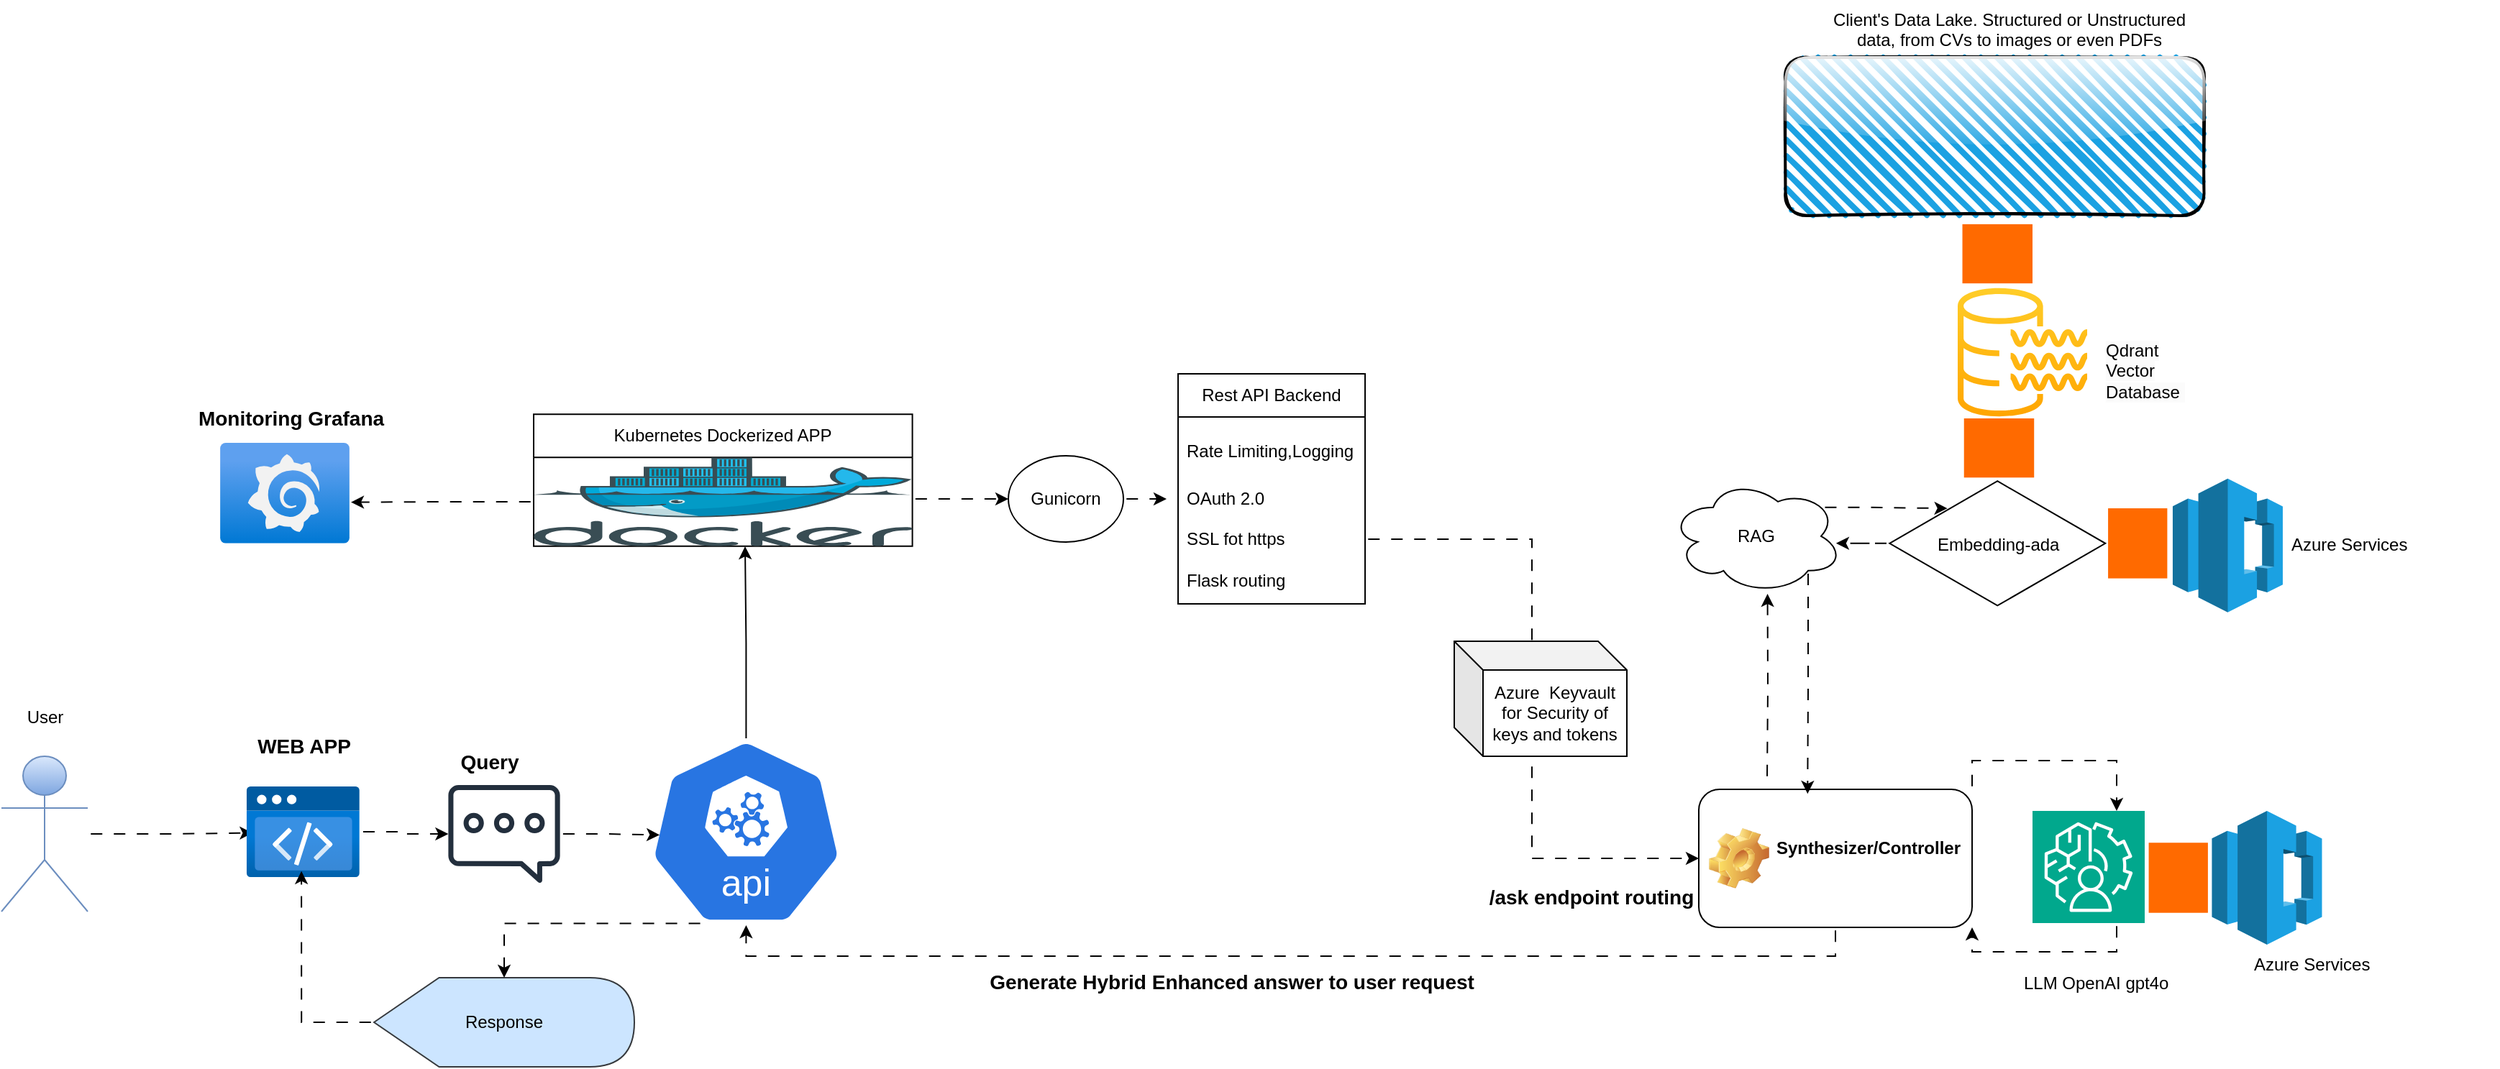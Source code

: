 <mxfile version="25.0.3">
  <diagram name="Σελίδα-1" id="T_3XYmSJssD-ToN54GJW">
    <mxGraphModel dx="2616" dy="2380" grid="1" gridSize="10" guides="1" tooltips="1" connect="1" arrows="1" fold="1" page="1" pageScale="1" pageWidth="827" pageHeight="1169" math="0" shadow="0">
      <root>
        <mxCell id="0" />
        <mxCell id="1" parent="0" />
        <mxCell id="5_4cI_H6_dj6_kQbT12G-96" value="" style="html=1;whiteSpace=wrap;aspect=fixed;shape=isoRectangle;" parent="1" vertex="1">
          <mxGeometry x="842.63" y="-747.09" width="150" height="90" as="geometry" />
        </mxCell>
        <mxCell id="5_4cI_H6_dj6_kQbT12G-2" value="" style="shape=umlActor;verticalLabelPosition=bottom;verticalAlign=top;html=1;outlineConnect=0;fillColor=#dae8fc;gradientColor=#7ea6e0;strokeColor=#6c8ebf;" parent="1" vertex="1">
          <mxGeometry x="-470" y="-554" width="60" height="108" as="geometry" />
        </mxCell>
        <mxCell id="5_4cI_H6_dj6_kQbT12G-3" value="Rest API Backend" style="swimlane;fontStyle=0;childLayout=stackLayout;horizontal=1;startSize=30;horizontalStack=0;resizeParent=1;resizeParentMax=0;resizeLast=0;collapsible=1;marginBottom=0;whiteSpace=wrap;html=1;" parent="1" vertex="1">
          <mxGeometry x="348" y="-820" width="130" height="160" as="geometry" />
        </mxCell>
        <mxCell id="5_4cI_H6_dj6_kQbT12G-5" value="&lt;div&gt;&lt;br&gt;&lt;/div&gt;Rate Limiting,Logging&lt;div&gt;&lt;div&gt;&lt;br&gt;&lt;/div&gt;&lt;div&gt;&lt;br&gt;&lt;/div&gt;&lt;/div&gt;" style="text;strokeColor=none;fillColor=none;align=left;verticalAlign=middle;spacingLeft=4;spacingRight=4;overflow=hidden;points=[[0,0.5],[1,0.5]];portConstraint=eastwest;rotatable=0;whiteSpace=wrap;html=1;" parent="5_4cI_H6_dj6_kQbT12G-3" vertex="1">
          <mxGeometry y="30" width="130" height="40" as="geometry" />
        </mxCell>
        <mxCell id="5_4cI_H6_dj6_kQbT12G-6" value="OAuth 2.0&lt;div&gt;&lt;br&gt;&lt;/div&gt;&lt;div&gt;SSL fot https&lt;br&gt;&lt;div&gt;&lt;div&gt;&lt;div&gt;&lt;div&gt;&lt;br&gt;&lt;/div&gt;&lt;div&gt;Flask routing&lt;br&gt;&lt;/div&gt;&lt;/div&gt;&lt;/div&gt;&lt;/div&gt;&lt;/div&gt;" style="text;strokeColor=none;fillColor=none;align=left;verticalAlign=middle;spacingLeft=4;spacingRight=4;overflow=hidden;points=[[0,0.5],[1,0.5]];portConstraint=eastwest;rotatable=0;whiteSpace=wrap;html=1;" parent="5_4cI_H6_dj6_kQbT12G-3" vertex="1">
          <mxGeometry y="70" width="130" height="90" as="geometry" />
        </mxCell>
        <mxCell id="5_4cI_H6_dj6_kQbT12G-8" value="" style="outlineConnect=0;dashed=0;verticalLabelPosition=bottom;verticalAlign=top;align=center;html=1;shape=mxgraph.aws3.codecommit;fillColor=#1ba1e2;strokeColor=#006EAF;fontColor=#ffffff;" parent="1" vertex="1">
          <mxGeometry x="1066.74" y="-516" width="76.5" height="93" as="geometry" />
        </mxCell>
        <mxCell id="5_4cI_H6_dj6_kQbT12G-9" value="User&lt;div&gt;&lt;br&gt;&lt;/div&gt;" style="text;html=1;align=center;verticalAlign=middle;resizable=0;points=[];autosize=1;strokeColor=none;fillColor=none;" parent="1" vertex="1">
          <mxGeometry x="-465" y="-594" width="50" height="40" as="geometry" />
        </mxCell>
        <mxCell id="5_4cI_H6_dj6_kQbT12G-11" value="&lt;font style=&quot;font-size: 14px;&quot;&gt;WEB APP&lt;/font&gt;" style="text;strokeColor=none;fillColor=none;html=1;fontSize=24;fontStyle=1;verticalAlign=middle;align=center;" parent="1" vertex="1">
          <mxGeometry x="-309.83" y="-584" width="99" height="40" as="geometry" />
        </mxCell>
        <mxCell id="5_4cI_H6_dj6_kQbT12G-39" value="" style="points=[];aspect=fixed;html=1;align=center;shadow=0;dashed=0;fillColor=#FF6A00;strokeColor=none;shape=mxgraph.alibaba_cloud.cdt_cloud_datatransfer;rotation=0;" parent="1" vertex="1">
          <mxGeometry x="893.26" y="-924.06" width="48.74" height="41.15" as="geometry" />
        </mxCell>
        <mxCell id="5_4cI_H6_dj6_kQbT12G-44" value="&lt;font&gt;/ask endpoint routing&lt;/font&gt;" style="text;strokeColor=none;fillColor=none;html=1;fontSize=14;fontStyle=1;verticalAlign=middle;align=center;" parent="1" vertex="1">
          <mxGeometry x="570" y="-476.5" width="130" height="40" as="geometry" />
        </mxCell>
        <mxCell id="5_4cI_H6_dj6_kQbT12G-46" value="" style="edgeStyle=orthogonalEdgeStyle;rounded=0;orthogonalLoop=1;jettySize=auto;html=1;entryX=0.059;entryY=0.513;entryDx=0;entryDy=0;entryPerimeter=0;flowAnimation=1;curved=0;fontColor=#FF9933;" parent="1" source="5_4cI_H6_dj6_kQbT12G-2" target="5_4cI_H6_dj6_kQbT12G-47" edge="1">
          <mxGeometry relative="1" as="geometry">
            <mxPoint x="80" y="-400" as="targetPoint" />
            <mxPoint x="-190" y="-414" as="sourcePoint" />
          </mxGeometry>
        </mxCell>
        <mxCell id="5_4cI_H6_dj6_kQbT12G-45" value="" style="sketch=0;outlineConnect=0;fontColor=#232F3E;gradientColor=none;fillColor=#232F3D;strokeColor=none;dashed=0;verticalLabelPosition=bottom;verticalAlign=top;align=center;html=1;fontSize=12;fontStyle=0;aspect=fixed;pointerEvents=1;shape=mxgraph.aws4.chat;" parent="1" vertex="1">
          <mxGeometry x="-159.5" y="-534" width="78" height="68" as="geometry" />
        </mxCell>
        <mxCell id="5_4cI_H6_dj6_kQbT12G-112" style="edgeStyle=orthogonalEdgeStyle;rounded=0;orthogonalLoop=1;jettySize=auto;html=1;flowAnimation=1;" parent="1" source="5_4cI_H6_dj6_kQbT12G-47" target="5_4cI_H6_dj6_kQbT12G-45" edge="1">
          <mxGeometry relative="1" as="geometry" />
        </mxCell>
        <mxCell id="5_4cI_H6_dj6_kQbT12G-47" value="" style="image;aspect=fixed;html=1;points=[];align=center;fontSize=12;image=img/lib/azure2/preview/Static_Apps.svg;" parent="1" vertex="1">
          <mxGeometry x="-300" y="-533" width="79.33" height="63" as="geometry" />
        </mxCell>
        <mxCell id="5_4cI_H6_dj6_kQbT12G-48" value="&lt;span style=&quot;font-size: 14px;&quot;&gt;Query&lt;/span&gt;" style="text;strokeColor=none;fillColor=none;html=1;fontSize=24;fontStyle=1;verticalAlign=middle;align=center;" parent="1" vertex="1">
          <mxGeometry x="-180.5" y="-573" width="99" height="40" as="geometry" />
        </mxCell>
        <mxCell id="5_4cI_H6_dj6_kQbT12G-55" style="edgeStyle=orthogonalEdgeStyle;rounded=0;orthogonalLoop=1;jettySize=auto;html=1;entryX=0.486;entryY=0.934;entryDx=0;entryDy=0;entryPerimeter=0;flowAnimation=1;" parent="1" source="5_4cI_H6_dj6_kQbT12G-90" target="5_4cI_H6_dj6_kQbT12G-47" edge="1">
          <mxGeometry relative="1" as="geometry">
            <mxPoint x="-60" y="-251" as="targetPoint" />
          </mxGeometry>
        </mxCell>
        <mxCell id="5_4cI_H6_dj6_kQbT12G-56" value="&lt;font&gt;Generate Hybrid Enhanced answer to user request&lt;/font&gt;" style="text;strokeColor=none;fillColor=none;html=1;fontSize=14;fontStyle=1;verticalAlign=middle;align=center;" parent="1" vertex="1">
          <mxGeometry x="320" y="-417" width="130" height="40" as="geometry" />
        </mxCell>
        <mxCell id="5_4cI_H6_dj6_kQbT12G-60" value="Kubernetes Dockerized APP" style="swimlane;fontStyle=0;childLayout=stackLayout;horizontal=1;startSize=30;horizontalStack=0;resizeParent=1;resizeParentMax=0;resizeLast=0;collapsible=1;marginBottom=0;whiteSpace=wrap;html=1;" parent="1" vertex="1">
          <mxGeometry x="-100" y="-791.91" width="263.29" height="91.82" as="geometry" />
        </mxCell>
        <mxCell id="5_4cI_H6_dj6_kQbT12G-58" value="" style="image;sketch=0;aspect=fixed;html=1;points=[];align=center;fontSize=12;image=img/lib/mscae/Docker.svg;" parent="5_4cI_H6_dj6_kQbT12G-60" vertex="1">
          <mxGeometry y="30" width="263.29" height="61.82" as="geometry" />
        </mxCell>
        <mxCell id="5_4cI_H6_dj6_kQbT12G-73" value="&lt;span style=&quot;caret-color: rgb(0, 0, 0); color: rgb(0, 0, 0); font-family: Helvetica; font-size: 12px; font-style: normal; font-variant-caps: normal; font-weight: 400; letter-spacing: normal; orphans: auto; text-align: center; text-indent: 0px; text-transform: none; white-space: normal; widows: auto; word-spacing: 0px; -webkit-text-stroke-width: 0px; background-color: rgb(251, 251, 251); text-decoration: none; display: inline !important; float: none;&quot;&gt;Qdrant Vector Database&amp;nbsp;&lt;/span&gt;&lt;div&gt;&lt;span style=&quot;caret-color: rgb(0, 0, 0); color: rgb(0, 0, 0); font-family: Helvetica; font-size: 12px; font-style: normal; font-variant-caps: normal; font-weight: 400; letter-spacing: normal; orphans: auto; text-align: center; text-indent: 0px; text-transform: none; white-space: normal; widows: auto; word-spacing: 0px; -webkit-text-stroke-width: 0px; background-color: rgb(251, 251, 251); text-decoration: none; display: inline !important; float: none;&quot;&gt;&lt;br&gt;&lt;/span&gt;&lt;/div&gt;" style="text;whiteSpace=wrap;html=1;" parent="1" vertex="1">
          <mxGeometry x="990.74" y="-850" width="59.26" height="40" as="geometry" />
        </mxCell>
        <mxCell id="5_4cI_H6_dj6_kQbT12G-72" value="" style="sketch=0;outlineConnect=0;fillColor=#ffcd28;strokeColor=#d79b00;dashed=0;verticalLabelPosition=bottom;verticalAlign=top;align=center;html=1;fontSize=12;fontStyle=0;aspect=fixed;pointerEvents=1;shape=mxgraph.aws4.data_lake_resource_icon;gradientColor=#ffa500;" parent="1" vertex="1">
          <mxGeometry x="890" y="-880" width="90" height="90" as="geometry" />
        </mxCell>
        <mxCell id="-kxXGQuX5eWMb9TOzEhN-2" style="edgeStyle=orthogonalEdgeStyle;rounded=0;orthogonalLoop=1;jettySize=auto;html=1;exitX=1;exitY=0.5;exitDx=0;exitDy=0;flowAnimation=1;" edge="1" parent="1" source="5_4cI_H6_dj6_kQbT12G-75">
          <mxGeometry relative="1" as="geometry">
            <mxPoint x="340" y="-732.857" as="targetPoint" />
          </mxGeometry>
        </mxCell>
        <mxCell id="5_4cI_H6_dj6_kQbT12G-75" value="Gunicorn" style="ellipse;whiteSpace=wrap;html=1;fontStyle=0;startSize=30;" parent="1" vertex="1">
          <mxGeometry x="230" y="-763" width="80" height="60" as="geometry" />
        </mxCell>
        <mxCell id="-kxXGQuX5eWMb9TOzEhN-10" style="edgeStyle=orthogonalEdgeStyle;rounded=0;orthogonalLoop=1;jettySize=auto;html=1;exitX=0.25;exitY=0;exitDx=0;exitDy=0;flowAnimation=1;" edge="1" parent="1">
          <mxGeometry relative="1" as="geometry">
            <mxPoint x="757.778" y="-667.0" as="targetPoint" />
            <mxPoint x="757.5" y="-538" as="sourcePoint" />
          </mxGeometry>
        </mxCell>
        <mxCell id="5_4cI_H6_dj6_kQbT12G-81" value="Synthesizer/Controller&lt;div&gt;&lt;br&gt;&lt;/div&gt;" style="label;whiteSpace=wrap;html=1;image=img/clipart/Gear_128x128.png" parent="1" vertex="1">
          <mxGeometry x="710" y="-531" width="190" height="96" as="geometry" />
        </mxCell>
        <mxCell id="5_4cI_H6_dj6_kQbT12G-90" value="&lt;div&gt;Response&lt;br&gt;&lt;/div&gt;" style="shape=display;whiteSpace=wrap;html=1;fillColor=#cce5ff;strokeColor=#36393d;" parent="1" vertex="1">
          <mxGeometry x="-211" y="-400" width="181" height="62" as="geometry" />
        </mxCell>
        <mxCell id="5_4cI_H6_dj6_kQbT12G-95" value="Embedding-ada" style="text;strokeColor=none;fillColor=none;align=left;verticalAlign=top;spacingLeft=4;spacingRight=4;overflow=hidden;rotatable=0;points=[[0,0.5],[1,0.5]];portConstraint=eastwest;whiteSpace=wrap;html=1;" parent="1" vertex="1">
          <mxGeometry x="870" y="-715" width="150" height="43" as="geometry" />
        </mxCell>
        <mxCell id="5_4cI_H6_dj6_kQbT12G-98" style="edgeStyle=orthogonalEdgeStyle;rounded=0;orthogonalLoop=1;jettySize=auto;html=1;exitX=1;exitY=0.5;exitDx=0;exitDy=0;entryX=0;entryY=0.5;entryDx=0;entryDy=0;flowAnimation=1;" parent="1" source="5_4cI_H6_dj6_kQbT12G-6" target="5_4cI_H6_dj6_kQbT12G-81" edge="1">
          <mxGeometry relative="1" as="geometry" />
        </mxCell>
        <mxCell id="5_4cI_H6_dj6_kQbT12G-108" value="" style="image;aspect=fixed;html=1;points=[];align=center;fontSize=12;image=img/lib/azure2/other/Grafana.svg;imageBackground=none;imageBorder=none;" parent="1" vertex="1">
          <mxGeometry x="-318" y="-772" width="90" height="69.89" as="geometry" />
        </mxCell>
        <mxCell id="5_4cI_H6_dj6_kQbT12G-110" value="&lt;span style=&quot;font-size: 14px;&quot;&gt;Monitoring Grafana&lt;/span&gt;" style="text;strokeColor=none;fillColor=none;html=1;fontSize=24;fontStyle=1;verticalAlign=middle;align=center;" parent="1" vertex="1">
          <mxGeometry x="-342.62" y="-812" width="148.08" height="40" as="geometry" />
        </mxCell>
        <mxCell id="5_4cI_H6_dj6_kQbT12G-118" style="edgeStyle=orthogonalEdgeStyle;rounded=0;orthogonalLoop=1;jettySize=auto;html=1;" parent="1" source="5_4cI_H6_dj6_kQbT12G-113" edge="1">
          <mxGeometry relative="1" as="geometry">
            <mxPoint x="46.98" y="-700" as="targetPoint" />
          </mxGeometry>
        </mxCell>
        <mxCell id="jBB7QVOfnN-mEvMkWZ6e-29" style="edgeStyle=orthogonalEdgeStyle;rounded=0;orthogonalLoop=1;jettySize=auto;html=1;exitX=0.28;exitY=0.99;exitDx=0;exitDy=0;exitPerimeter=0;flowAnimation=1;" parent="1" source="5_4cI_H6_dj6_kQbT12G-113" target="5_4cI_H6_dj6_kQbT12G-90" edge="1">
          <mxGeometry relative="1" as="geometry" />
        </mxCell>
        <mxCell id="5_4cI_H6_dj6_kQbT12G-113" value="" style="aspect=fixed;sketch=0;html=1;dashed=0;whitespace=wrap;verticalLabelPosition=bottom;verticalAlign=top;fillColor=#2875E2;strokeColor=#ffffff;points=[[0.005,0.63,0],[0.1,0.2,0],[0.9,0.2,0],[0.5,0,0],[0.995,0.63,0],[0.72,0.99,0],[0.5,1,0],[0.28,0.99,0]];shape=mxgraph.kubernetes.icon2;kubernetesLabel=1;prIcon=api" parent="1" vertex="1">
          <mxGeometry x="-20" y="-566.5" width="135.42" height="130" as="geometry" />
        </mxCell>
        <mxCell id="5_4cI_H6_dj6_kQbT12G-114" style="edgeStyle=orthogonalEdgeStyle;rounded=0;orthogonalLoop=1;jettySize=auto;html=1;entryX=0.056;entryY=0.517;entryDx=0;entryDy=0;entryPerimeter=0;flowAnimation=1;" parent="1" source="5_4cI_H6_dj6_kQbT12G-45" target="5_4cI_H6_dj6_kQbT12G-113" edge="1">
          <mxGeometry relative="1" as="geometry" />
        </mxCell>
        <mxCell id="5_4cI_H6_dj6_kQbT12G-120" style="edgeStyle=orthogonalEdgeStyle;rounded=0;orthogonalLoop=1;jettySize=auto;html=1;entryX=1.011;entryY=0.591;entryDx=0;entryDy=0;entryPerimeter=0;flowAnimation=1;" parent="1" source="5_4cI_H6_dj6_kQbT12G-58" target="5_4cI_H6_dj6_kQbT12G-108" edge="1">
          <mxGeometry relative="1" as="geometry" />
        </mxCell>
        <mxCell id="5_4cI_H6_dj6_kQbT12G-121" style="edgeStyle=orthogonalEdgeStyle;rounded=0;orthogonalLoop=1;jettySize=auto;html=1;entryX=0;entryY=0.5;entryDx=0;entryDy=0;flowAnimation=1;" parent="1" source="5_4cI_H6_dj6_kQbT12G-58" target="5_4cI_H6_dj6_kQbT12G-75" edge="1">
          <mxGeometry relative="1" as="geometry">
            <Array as="points">
              <mxPoint x="200" y="-733" />
              <mxPoint x="200" y="-733" />
            </Array>
          </mxGeometry>
        </mxCell>
        <mxCell id="jBB7QVOfnN-mEvMkWZ6e-23" style="edgeStyle=orthogonalEdgeStyle;rounded=0;orthogonalLoop=1;jettySize=auto;html=1;exitX=0.75;exitY=1;exitDx=0;exitDy=0;exitPerimeter=0;entryX=1;entryY=1;entryDx=0;entryDy=0;flowAnimation=1;" parent="1" source="5_4cI_H6_dj6_kQbT12G-123" target="5_4cI_H6_dj6_kQbT12G-81" edge="1">
          <mxGeometry relative="1" as="geometry" />
        </mxCell>
        <mxCell id="5_4cI_H6_dj6_kQbT12G-123" value="" style="sketch=0;points=[[0,0,0],[0.25,0,0],[0.5,0,0],[0.75,0,0],[1,0,0],[0,1,0],[0.25,1,0],[0.5,1,0],[0.75,1,0],[1,1,0],[0,0.25,0],[0,0.5,0],[0,0.75,0],[1,0.25,0],[1,0.5,0],[1,0.75,0]];outlineConnect=0;fontColor=#232F3E;fillColor=#01A88D;strokeColor=#ffffff;dashed=0;verticalLabelPosition=bottom;verticalAlign=top;align=center;html=1;fontSize=12;fontStyle=0;aspect=fixed;shape=mxgraph.aws4.resourceIcon;resIcon=mxgraph.aws4.augmented_ai;" parent="1" vertex="1">
          <mxGeometry x="942" y="-516" width="78" height="78" as="geometry" />
        </mxCell>
        <mxCell id="5_4cI_H6_dj6_kQbT12G-125" value="&lt;div&gt;LLM OpenAI gpt4o&lt;/div&gt;&lt;div&gt;&lt;br&gt;&lt;/div&gt;" style="text;strokeColor=none;fillColor=none;align=left;verticalAlign=top;spacingLeft=4;spacingRight=4;overflow=hidden;rotatable=0;points=[[0,0.5],[1,0.5]];portConstraint=eastwest;whiteSpace=wrap;html=1;" parent="1" vertex="1">
          <mxGeometry x="930" y="-410" width="150" height="26" as="geometry" />
        </mxCell>
        <mxCell id="5_4cI_H6_dj6_kQbT12G-126" value="Azure Services&lt;div&gt;&lt;br&gt;&lt;/div&gt;" style="text;strokeColor=none;fillColor=none;align=left;verticalAlign=top;spacingLeft=4;spacingRight=4;overflow=hidden;rotatable=0;points=[[0,0.5],[1,0.5]];portConstraint=eastwest;whiteSpace=wrap;html=1;" parent="1" vertex="1">
          <mxGeometry x="1090" y="-423" width="150" height="26" as="geometry" />
        </mxCell>
        <mxCell id="5_4cI_H6_dj6_kQbT12G-129" style="edgeStyle=orthogonalEdgeStyle;rounded=0;orthogonalLoop=1;jettySize=auto;html=1;exitX=0.5;exitY=1;exitDx=0;exitDy=0;entryX=0.5;entryY=1;entryDx=0;entryDy=0;entryPerimeter=0;flowAnimation=1;" parent="1" source="5_4cI_H6_dj6_kQbT12G-81" target="5_4cI_H6_dj6_kQbT12G-113" edge="1">
          <mxGeometry relative="1" as="geometry" />
        </mxCell>
        <mxCell id="jBB7QVOfnN-mEvMkWZ6e-1" value="&#x9;&lt;span style=&quot;white-space: pre;&quot;&gt;Azure&lt;/span&gt;&amp;nbsp; Keyvault for Security of keys and tokens" style="shape=cube;whiteSpace=wrap;html=1;boundedLbl=1;backgroundOutline=1;darkOpacity=0.05;darkOpacity2=0.1;" parent="1" vertex="1">
          <mxGeometry x="540" y="-634" width="120" height="80" as="geometry" />
        </mxCell>
        <mxCell id="jBB7QVOfnN-mEvMkWZ6e-2" value="" style="outlineConnect=0;dashed=0;verticalLabelPosition=bottom;verticalAlign=top;align=center;html=1;shape=mxgraph.aws3.codecommit;fillColor=#1ba1e2;strokeColor=#006EAF;fontColor=#ffffff;" parent="1" vertex="1">
          <mxGeometry x="1039.48" y="-747.09" width="76.5" height="93" as="geometry" />
        </mxCell>
        <mxCell id="jBB7QVOfnN-mEvMkWZ6e-3" value="" style="points=[];aspect=fixed;html=1;align=center;shadow=0;dashed=0;fillColor=#FF6A00;strokeColor=none;shape=mxgraph.alibaba_cloud.cdt_cloud_datatransfer;rotation=90;" parent="1" vertex="1">
          <mxGeometry x="990.74" y="-722.67" width="48.74" height="41.15" as="geometry" />
        </mxCell>
        <mxCell id="jBB7QVOfnN-mEvMkWZ6e-4" value="Azure Services&lt;div&gt;&lt;br&gt;&lt;/div&gt;" style="text;strokeColor=none;fillColor=none;align=left;verticalAlign=top;spacingLeft=4;spacingRight=4;overflow=hidden;rotatable=0;points=[[0,0.5],[1,0.5]];portConstraint=eastwest;whiteSpace=wrap;html=1;" parent="1" vertex="1">
          <mxGeometry x="1115.98" y="-715.1" width="150" height="26" as="geometry" />
        </mxCell>
        <mxCell id="jBB7QVOfnN-mEvMkWZ6e-6" value="" style="points=[];aspect=fixed;html=1;align=center;shadow=0;dashed=0;fillColor=#FF6A00;strokeColor=none;shape=mxgraph.alibaba_cloud.cdt_cloud_datatransfer;rotation=90;" parent="1" vertex="1">
          <mxGeometry x="1019" y="-490.08" width="48.74" height="41.15" as="geometry" />
        </mxCell>
        <mxCell id="jBB7QVOfnN-mEvMkWZ6e-11" value="" style="rounded=1;whiteSpace=wrap;html=1;strokeWidth=2;fillWeight=4;hachureGap=8;hachureAngle=45;fillColor=#1ba1e2;sketch=1;glass=1;gradientColor=none;" parent="1" vertex="1">
          <mxGeometry x="770.24" y="-1040" width="291" height="110" as="geometry" />
        </mxCell>
        <mxCell id="jBB7QVOfnN-mEvMkWZ6e-12" value="&lt;div style=&quot;text-align: center;&quot;&gt;Client&#39;s Data Lake. Structured or Unstructured data, from CVs to images or even PDFs&lt;/div&gt;" style="text;whiteSpace=wrap;html=1;" parent="1" vertex="1">
          <mxGeometry x="800" y="-1080" width="250" height="40" as="geometry" />
        </mxCell>
        <mxCell id="jBB7QVOfnN-mEvMkWZ6e-22" style="edgeStyle=orthogonalEdgeStyle;rounded=0;orthogonalLoop=1;jettySize=auto;html=1;exitX=1;exitY=0;exitDx=0;exitDy=0;entryX=0.75;entryY=0;entryDx=0;entryDy=0;entryPerimeter=0;flowAnimation=1;" parent="1" source="5_4cI_H6_dj6_kQbT12G-81" target="5_4cI_H6_dj6_kQbT12G-123" edge="1">
          <mxGeometry relative="1" as="geometry" />
        </mxCell>
        <mxCell id="jBB7QVOfnN-mEvMkWZ6e-25" value="" style="points=[];aspect=fixed;html=1;align=center;shadow=0;dashed=0;fillColor=#FF6A00;strokeColor=none;shape=mxgraph.alibaba_cloud.cdt_cloud_datatransfer;rotation=0;" parent="1" vertex="1">
          <mxGeometry x="894.37" y="-789" width="48.74" height="41.15" as="geometry" />
        </mxCell>
        <mxCell id="-kxXGQuX5eWMb9TOzEhN-5" value="RAG" style="ellipse;shape=cloud;whiteSpace=wrap;html=1;" vertex="1" parent="1">
          <mxGeometry x="690" y="-747.09" width="120" height="80" as="geometry" />
        </mxCell>
        <mxCell id="-kxXGQuX5eWMb9TOzEhN-11" style="edgeStyle=orthogonalEdgeStyle;rounded=0;orthogonalLoop=1;jettySize=auto;html=1;exitX=0.8;exitY=0.8;exitDx=0;exitDy=0;exitPerimeter=0;entryX=0.398;entryY=0.032;entryDx=0;entryDy=0;entryPerimeter=0;flowAnimation=1;" edge="1" parent="1" source="-kxXGQuX5eWMb9TOzEhN-5" target="5_4cI_H6_dj6_kQbT12G-81">
          <mxGeometry relative="1" as="geometry" />
        </mxCell>
        <mxCell id="-kxXGQuX5eWMb9TOzEhN-12" style="edgeStyle=orthogonalEdgeStyle;rounded=0;orthogonalLoop=1;jettySize=auto;html=1;exitX=0.88;exitY=0.25;exitDx=0;exitDy=0;exitPerimeter=0;entryX=0.268;entryY=0.23;entryDx=0;entryDy=0;entryPerimeter=0;flowAnimation=1;" edge="1" parent="1" source="-kxXGQuX5eWMb9TOzEhN-5" target="5_4cI_H6_dj6_kQbT12G-96">
          <mxGeometry relative="1" as="geometry" />
        </mxCell>
        <mxCell id="-kxXGQuX5eWMb9TOzEhN-13" style="edgeStyle=orthogonalEdgeStyle;rounded=0;orthogonalLoop=1;jettySize=auto;html=1;entryX=0.962;entryY=0.562;entryDx=0;entryDy=0;entryPerimeter=0;flowAnimation=1;" edge="1" parent="1" source="5_4cI_H6_dj6_kQbT12G-96" target="-kxXGQuX5eWMb9TOzEhN-5">
          <mxGeometry relative="1" as="geometry" />
        </mxCell>
      </root>
    </mxGraphModel>
  </diagram>
</mxfile>
